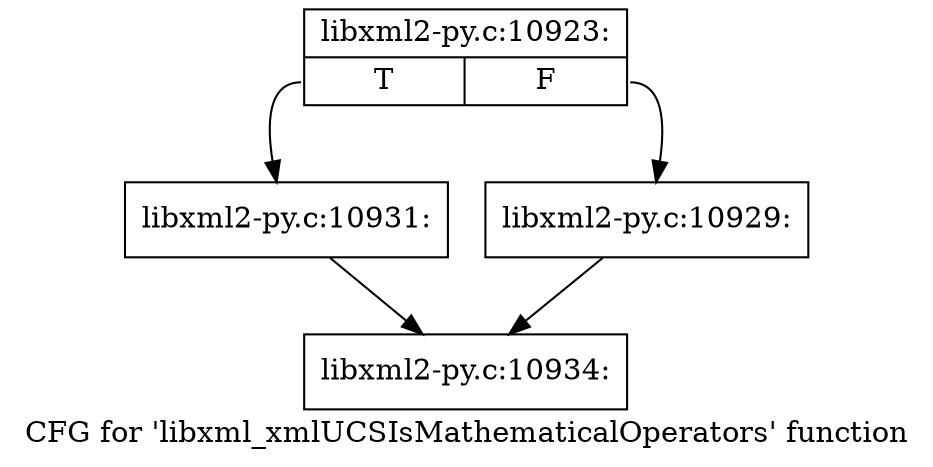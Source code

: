 digraph "CFG for 'libxml_xmlUCSIsMathematicalOperators' function" {
	label="CFG for 'libxml_xmlUCSIsMathematicalOperators' function";

	Node0x45ed4b0 [shape=record,label="{libxml2-py.c:10923:|{<s0>T|<s1>F}}"];
	Node0x45ed4b0:s0 -> Node0x45f02a0;
	Node0x45ed4b0:s1 -> Node0x45f0250;
	Node0x45f0250 [shape=record,label="{libxml2-py.c:10929:}"];
	Node0x45f0250 -> Node0x45eead0;
	Node0x45f02a0 [shape=record,label="{libxml2-py.c:10931:}"];
	Node0x45f02a0 -> Node0x45eead0;
	Node0x45eead0 [shape=record,label="{libxml2-py.c:10934:}"];
}

